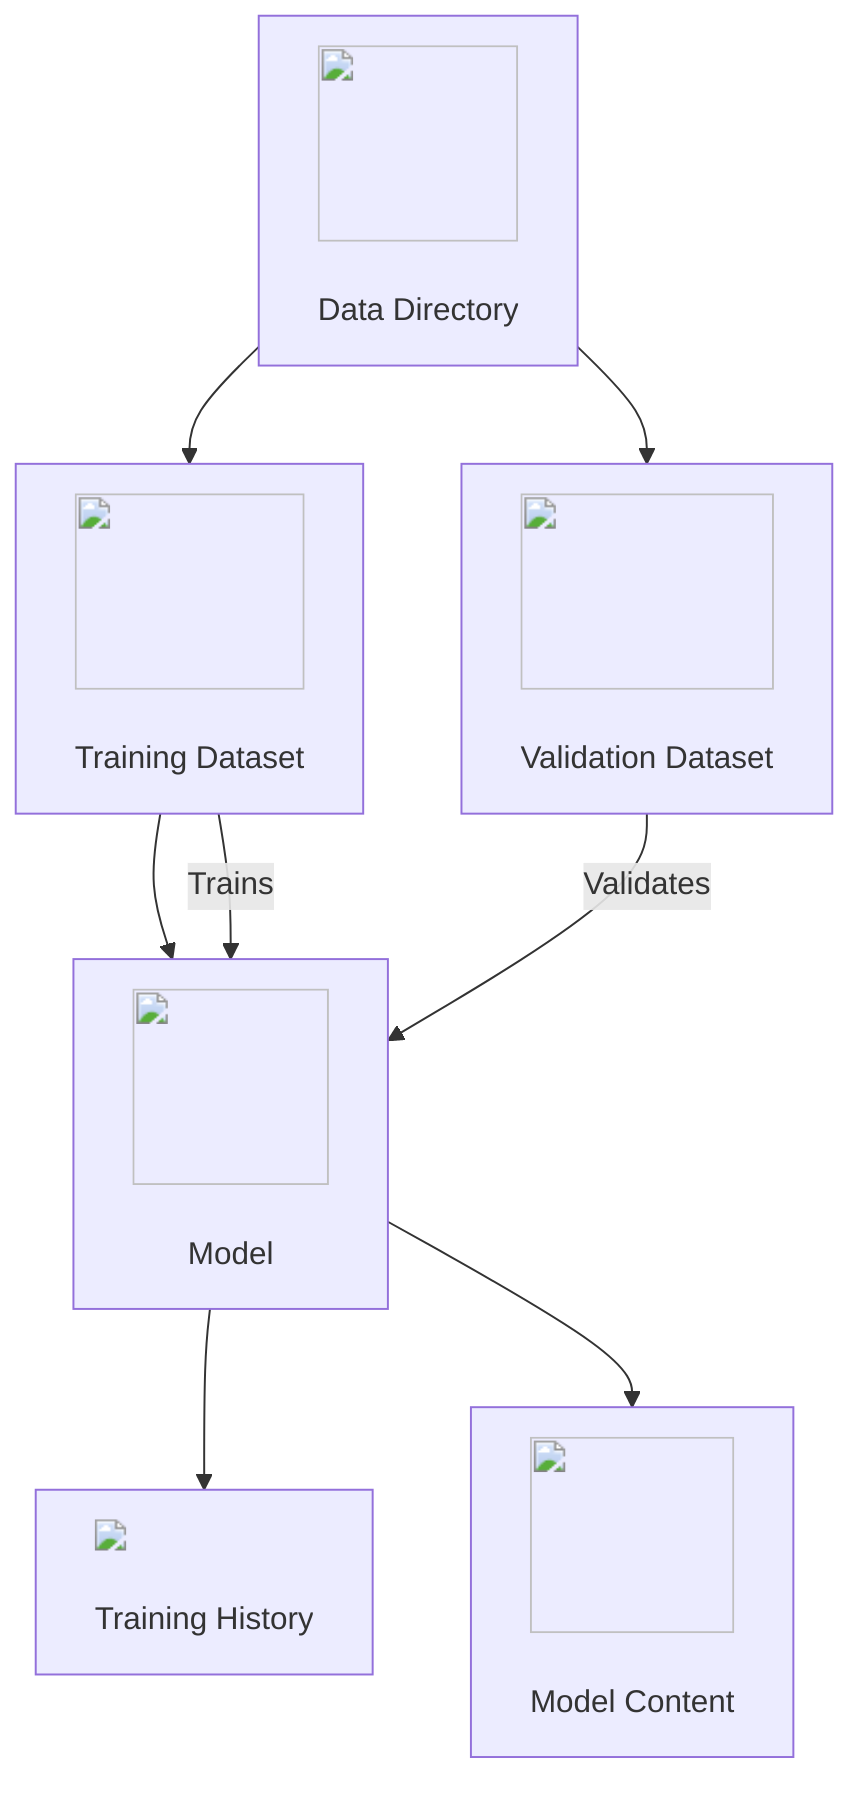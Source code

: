 flowchart TD;
    data_dir["<img src='icons/database.svg' width=100 height=100/> <br/> Data Directory"] --> train_ds["<img src='icons/table.svg' width=100 height=100/> <br/> Training Dataset"];
    data_dir --> val_ds["<img src='icons/table.svg' width=100 height=100/> <br/> Validation Dataset"];
    train_ds --> model["<img src='icons/brain.svg' width=100 height=100/> <br/> Model"];
    model --> hist["<img src='dummy_plots/lineplot_template.svg'/> <br/> Training History"];
    model --> lite_model_content["<img src='icons/file.svg' width=100 height=100/> <br/> Model Content"];
    train_ds -->|Trains| model;
    val_ds -->|Validates| model;